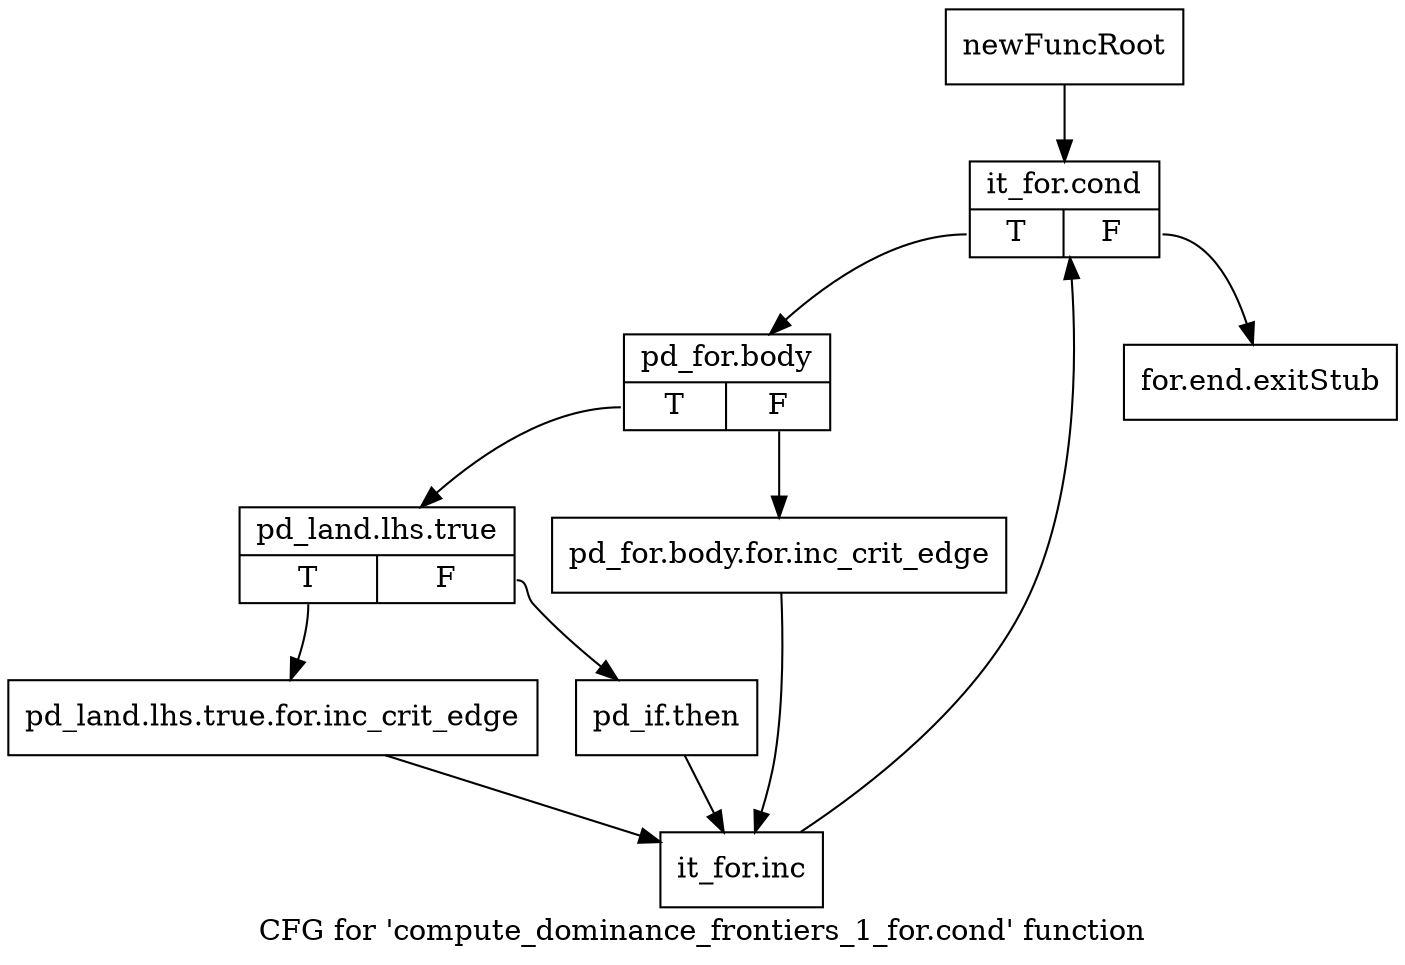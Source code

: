 digraph "CFG for 'compute_dominance_frontiers_1_for.cond' function" {
	label="CFG for 'compute_dominance_frontiers_1_for.cond' function";

	Node0xc2ccdb0 [shape=record,label="{newFuncRoot}"];
	Node0xc2ccdb0 -> Node0xc2cce50;
	Node0xc2cce00 [shape=record,label="{for.end.exitStub}"];
	Node0xc2cce50 [shape=record,label="{it_for.cond|{<s0>T|<s1>F}}"];
	Node0xc2cce50:s0 -> Node0xc2ccea0;
	Node0xc2cce50:s1 -> Node0xc2cce00;
	Node0xc2ccea0 [shape=record,label="{pd_for.body|{<s0>T|<s1>F}}"];
	Node0xc2ccea0:s0 -> Node0xc2ccf40;
	Node0xc2ccea0:s1 -> Node0xc2ccef0;
	Node0xc2ccef0 [shape=record,label="{pd_for.body.for.inc_crit_edge}"];
	Node0xc2ccef0 -> Node0xc2cd030;
	Node0xc2ccf40 [shape=record,label="{pd_land.lhs.true|{<s0>T|<s1>F}}"];
	Node0xc2ccf40:s0 -> Node0xc2ccfe0;
	Node0xc2ccf40:s1 -> Node0xc2ccf90;
	Node0xc2ccf90 [shape=record,label="{pd_if.then}"];
	Node0xc2ccf90 -> Node0xc2cd030;
	Node0xc2ccfe0 [shape=record,label="{pd_land.lhs.true.for.inc_crit_edge}"];
	Node0xc2ccfe0 -> Node0xc2cd030;
	Node0xc2cd030 [shape=record,label="{it_for.inc}"];
	Node0xc2cd030 -> Node0xc2cce50;
}
